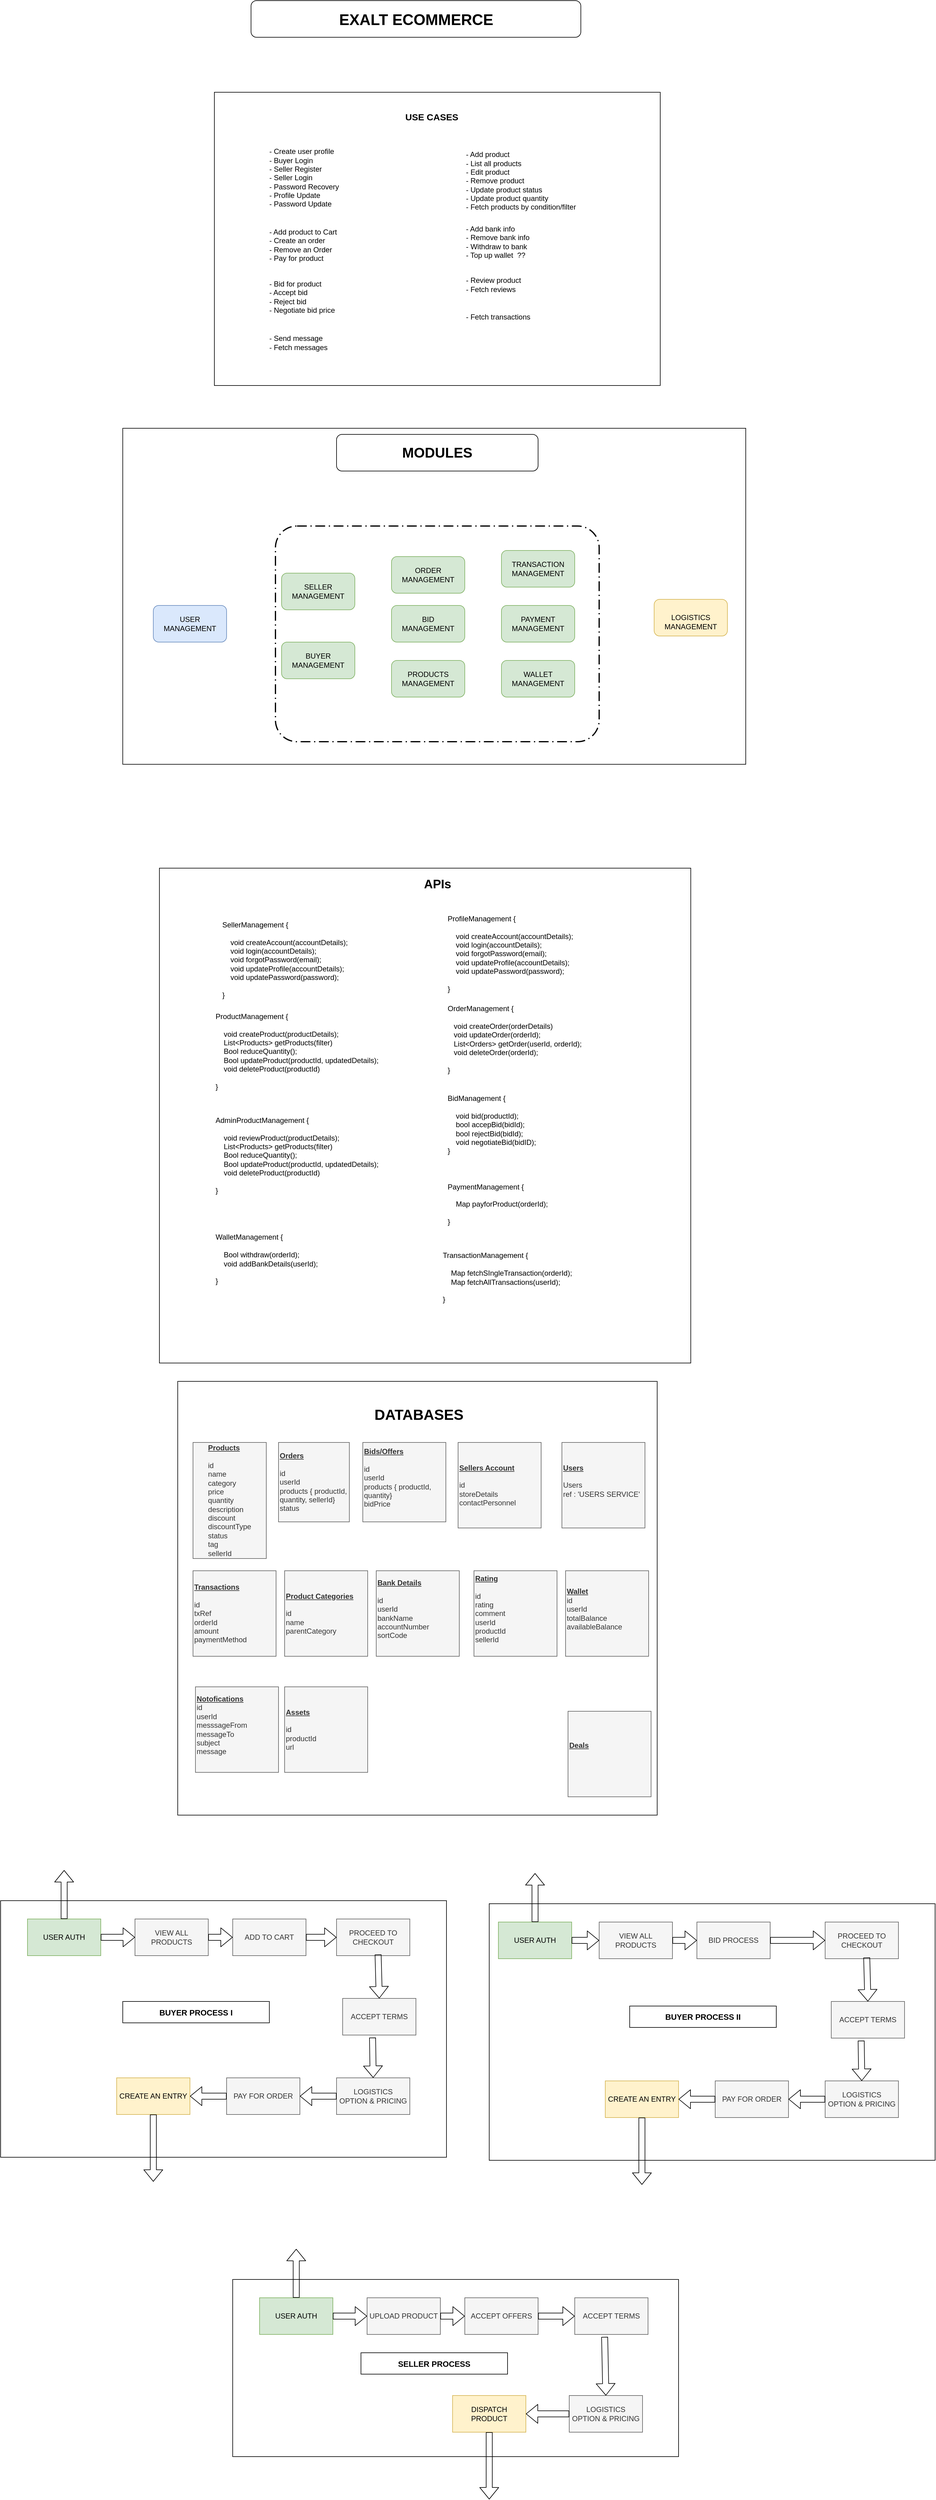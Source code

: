<mxfile version="13.10.9" type="github">
  <diagram id="UuZhmUdmX4yuoK8yi-S7" name="Page-1">
    <mxGraphModel dx="2205" dy="1874" grid="1" gridSize="10" guides="1" tooltips="1" connect="1" arrows="1" fold="1" page="1" pageScale="1" pageWidth="850" pageHeight="1100" math="0" shadow="0">
      <root>
        <mxCell id="0" />
        <mxCell id="1" parent="0" />
        <mxCell id="-Z-ljQj2vWDSDY2S1QIg-4" value="" style="group" parent="1" vertex="1" connectable="0">
          <mxGeometry x="-320" y="-1050" width="540" height="60" as="geometry" />
        </mxCell>
        <mxCell id="-Z-ljQj2vWDSDY2S1QIg-2" value="" style="rounded=1;whiteSpace=wrap;html=1;" parent="-Z-ljQj2vWDSDY2S1QIg-4" vertex="1">
          <mxGeometry width="540" height="60" as="geometry" />
        </mxCell>
        <mxCell id="-Z-ljQj2vWDSDY2S1QIg-3" value="&lt;b&gt;&lt;font style=&quot;font-size: 25px&quot;&gt;EXALT ECOMMERCE&lt;/font&gt;&lt;/b&gt;" style="text;html=1;strokeColor=none;fillColor=none;align=center;verticalAlign=middle;whiteSpace=wrap;rounded=0;" parent="-Z-ljQj2vWDSDY2S1QIg-4" vertex="1">
          <mxGeometry x="107.5" y="20" width="325" height="20" as="geometry" />
        </mxCell>
        <mxCell id="aUCLwjhKMkJwzNFTgkLH-29" value="" style="group" vertex="1" connectable="0" parent="1">
          <mxGeometry x="-380" y="-900" width="730" height="480" as="geometry" />
        </mxCell>
        <mxCell id="-Z-ljQj2vWDSDY2S1QIg-45" value="" style="rounded=0;whiteSpace=wrap;html=1;" parent="aUCLwjhKMkJwzNFTgkLH-29" vertex="1">
          <mxGeometry width="730" height="480" as="geometry" />
        </mxCell>
        <mxCell id="-Z-ljQj2vWDSDY2S1QIg-5" value="&lt;b&gt;&lt;font style=&quot;font-size: 15px&quot;&gt;USE CASES&lt;/font&gt;&lt;/b&gt;" style="text;html=1;strokeColor=none;fillColor=none;align=center;verticalAlign=middle;whiteSpace=wrap;rounded=0;" parent="aUCLwjhKMkJwzNFTgkLH-29" vertex="1">
          <mxGeometry x="310" y="30" width="92" height="20" as="geometry" />
        </mxCell>
        <mxCell id="-Z-ljQj2vWDSDY2S1QIg-6" value="- Create user profile&lt;br&gt;- Buyer Login&lt;br&gt;- Seller Register&lt;br&gt;- Seller Login&lt;br&gt;- Password Recovery&lt;br&gt;- Profile Update&lt;br&gt;- Password Update" style="text;html=1;strokeColor=none;fillColor=none;align=left;verticalAlign=middle;whiteSpace=wrap;rounded=0;" parent="aUCLwjhKMkJwzNFTgkLH-29" vertex="1">
          <mxGeometry x="88" y="90" width="172" height="100" as="geometry" />
        </mxCell>
        <mxCell id="-Z-ljQj2vWDSDY2S1QIg-7" value="- Add product to Cart&lt;br&gt;- Create an order&lt;br&gt;- Remove an Order&lt;br&gt;- Pay for product" style="text;html=1;strokeColor=none;fillColor=none;align=left;verticalAlign=middle;whiteSpace=wrap;rounded=0;" parent="aUCLwjhKMkJwzNFTgkLH-29" vertex="1">
          <mxGeometry x="88" y="220" width="168" height="60" as="geometry" />
        </mxCell>
        <mxCell id="aUCLwjhKMkJwzNFTgkLH-17" value="- Add product&lt;br&gt;- List all products&lt;br&gt;- Edit product&lt;br&gt;- Remove product&lt;br&gt;- Update product status&lt;br&gt;- Update product quantity&lt;br&gt;- Fetch products by condition/filter&lt;br&gt;" style="text;html=1;strokeColor=none;fillColor=none;align=left;verticalAlign=middle;whiteSpace=wrap;rounded=0;" vertex="1" parent="aUCLwjhKMkJwzNFTgkLH-29">
          <mxGeometry x="410" y="90" width="202.5" height="110" as="geometry" />
        </mxCell>
        <mxCell id="aUCLwjhKMkJwzNFTgkLH-18" value="- Add bank info&lt;br&gt;- Remove bank info&lt;br&gt;- Withdraw to bank&lt;br&gt;- Top up wallet&amp;nbsp; ??" style="text;html=1;strokeColor=none;fillColor=none;align=left;verticalAlign=middle;whiteSpace=wrap;rounded=0;" vertex="1" parent="aUCLwjhKMkJwzNFTgkLH-29">
          <mxGeometry x="410" y="210" width="202.5" height="70" as="geometry" />
        </mxCell>
        <mxCell id="aUCLwjhKMkJwzNFTgkLH-20" value="- Bid for product&lt;br&gt;- Accept bid&lt;br&gt;- Reject bid&lt;br&gt;- Negotiate bid price" style="text;html=1;strokeColor=none;fillColor=none;align=left;verticalAlign=middle;whiteSpace=wrap;rounded=0;" vertex="1" parent="aUCLwjhKMkJwzNFTgkLH-29">
          <mxGeometry x="88" y="305" width="168" height="60" as="geometry" />
        </mxCell>
        <mxCell id="aUCLwjhKMkJwzNFTgkLH-21" value="- Review product&lt;br&gt;- Fetch reviews" style="text;html=1;strokeColor=none;fillColor=none;align=left;verticalAlign=middle;whiteSpace=wrap;rounded=0;" vertex="1" parent="aUCLwjhKMkJwzNFTgkLH-29">
          <mxGeometry x="410" y="290" width="202.5" height="50" as="geometry" />
        </mxCell>
        <mxCell id="aUCLwjhKMkJwzNFTgkLH-22" value="&lt;br&gt;- Fetch transactions" style="text;html=1;strokeColor=none;fillColor=none;align=left;verticalAlign=middle;whiteSpace=wrap;rounded=0;" vertex="1" parent="aUCLwjhKMkJwzNFTgkLH-29">
          <mxGeometry x="410" y="340" width="202.5" height="40" as="geometry" />
        </mxCell>
        <mxCell id="aUCLwjhKMkJwzNFTgkLH-23" value="- Send message&lt;br&gt;- Fetch messages" style="text;html=1;strokeColor=none;fillColor=none;align=left;verticalAlign=middle;whiteSpace=wrap;rounded=0;" vertex="1" parent="aUCLwjhKMkJwzNFTgkLH-29">
          <mxGeometry x="88" y="390" width="202.5" height="40" as="geometry" />
        </mxCell>
        <mxCell id="aUCLwjhKMkJwzNFTgkLH-31" value="" style="group" vertex="1" connectable="0" parent="1">
          <mxGeometry x="-440" y="1210" width="785" height="710" as="geometry" />
        </mxCell>
        <mxCell id="-Z-ljQj2vWDSDY2S1QIg-26" value="" style="rounded=0;whiteSpace=wrap;html=1;" parent="aUCLwjhKMkJwzNFTgkLH-31" vertex="1">
          <mxGeometry width="785" height="710" as="geometry" />
        </mxCell>
        <mxCell id="-Z-ljQj2vWDSDY2S1QIg-28" value="&lt;div style=&quot;text-align: left&quot;&gt;&lt;span&gt;&lt;b&gt;&lt;u&gt;Products&lt;/u&gt;&lt;/b&gt;&lt;/span&gt;&lt;/div&gt;&lt;div style=&quot;text-align: left&quot;&gt;&lt;span&gt;&lt;br&gt;&lt;/span&gt;&lt;/div&gt;&lt;div style=&quot;text-align: left&quot;&gt;&lt;span&gt;id&lt;/span&gt;&lt;/div&gt;&lt;div style=&quot;text-align: left&quot;&gt;&lt;span&gt;name&lt;/span&gt;&lt;/div&gt;&lt;div style=&quot;text-align: left&quot;&gt;&lt;span&gt;category&lt;/span&gt;&lt;/div&gt;&lt;div style=&quot;text-align: left&quot;&gt;price&lt;/div&gt;&lt;div style=&quot;text-align: left&quot;&gt;quantity&lt;/div&gt;&lt;div style=&quot;text-align: left&quot;&gt;description&lt;/div&gt;&lt;div style=&quot;text-align: left&quot;&gt;discount&lt;/div&gt;&lt;div style=&quot;text-align: left&quot;&gt;discountType&lt;/div&gt;&lt;div style=&quot;text-align: left&quot;&gt;status&lt;/div&gt;&lt;div style=&quot;text-align: left&quot;&gt;tag&lt;/div&gt;&lt;div style=&quot;text-align: left&quot;&gt;sellerId&lt;/div&gt;" style="rounded=0;whiteSpace=wrap;html=1;align=center;fillColor=#f5f5f5;strokeColor=#666666;fontColor=#333333;" parent="aUCLwjhKMkJwzNFTgkLH-31" vertex="1">
          <mxGeometry x="25" y="100" width="120" height="190" as="geometry" />
        </mxCell>
        <mxCell id="-Z-ljQj2vWDSDY2S1QIg-29" value="&lt;b&gt;&lt;font style=&quot;font-size: 24px&quot;&gt;DATABASES&lt;/font&gt;&lt;/b&gt;" style="text;html=1;strokeColor=none;fillColor=none;align=center;verticalAlign=middle;whiteSpace=wrap;rounded=0;" parent="aUCLwjhKMkJwzNFTgkLH-31" vertex="1">
          <mxGeometry x="295" y="30" width="200" height="50" as="geometry" />
        </mxCell>
        <mxCell id="aUCLwjhKMkJwzNFTgkLH-6" value="&lt;div&gt;&lt;b&gt;&lt;u&gt;Orders&lt;/u&gt;&lt;/b&gt;&lt;/div&gt;&lt;div&gt;&lt;span&gt;&lt;br&gt;&lt;/span&gt;&lt;/div&gt;&lt;div&gt;&lt;span&gt;id&lt;/span&gt;&lt;/div&gt;&lt;div&gt;&lt;span&gt;userId&lt;/span&gt;&lt;/div&gt;&lt;div&gt;&lt;span&gt;products { productId, quantity, sellerId}&lt;/span&gt;&lt;/div&gt;&lt;div&gt;&lt;span&gt;status&lt;/span&gt;&lt;br&gt;&lt;/div&gt;" style="rounded=0;whiteSpace=wrap;html=1;align=left;fillColor=#f5f5f5;strokeColor=#666666;fontColor=#333333;" vertex="1" parent="aUCLwjhKMkJwzNFTgkLH-31">
          <mxGeometry x="165" y="100" width="116" height="130" as="geometry" />
        </mxCell>
        <mxCell id="aUCLwjhKMkJwzNFTgkLH-7" value="&lt;div&gt;&lt;b&gt;&lt;u&gt;Bids/Offers&lt;/u&gt;&lt;/b&gt;&lt;/div&gt;&lt;div&gt;&lt;span&gt;&lt;br&gt;&lt;/span&gt;&lt;/div&gt;&lt;div&gt;&lt;span&gt;id&lt;/span&gt;&lt;/div&gt;&lt;div&gt;&lt;span&gt;userId&lt;/span&gt;&lt;/div&gt;&lt;div&gt;&lt;span&gt;products { productId, quantity}&lt;/span&gt;&lt;/div&gt;&lt;div&gt;&lt;span&gt;bidPrice&lt;/span&gt;&lt;span&gt;&amp;nbsp;&lt;/span&gt;&lt;/div&gt;&lt;div&gt;&lt;br&gt;&lt;/div&gt;" style="rounded=0;whiteSpace=wrap;html=1;align=left;fillColor=#f5f5f5;strokeColor=#666666;fontColor=#333333;" vertex="1" parent="aUCLwjhKMkJwzNFTgkLH-31">
          <mxGeometry x="303" y="100" width="136" height="130" as="geometry" />
        </mxCell>
        <mxCell id="aUCLwjhKMkJwzNFTgkLH-8" value="&lt;div&gt;&lt;b&gt;&lt;u&gt;Sellers Account&lt;/u&gt;&lt;/b&gt;&lt;/div&gt;&lt;div&gt;&lt;span&gt;&lt;br&gt;&lt;/span&gt;&lt;/div&gt;&lt;div&gt;&lt;span&gt;id&lt;/span&gt;&lt;/div&gt;&lt;div&gt;storeDetails&lt;/div&gt;&lt;div&gt;contactPersonnel&lt;/div&gt;" style="rounded=0;whiteSpace=wrap;html=1;align=left;fillColor=#f5f5f5;strokeColor=#666666;fontColor=#333333;" vertex="1" parent="aUCLwjhKMkJwzNFTgkLH-31">
          <mxGeometry x="459" y="100" width="136" height="140" as="geometry" />
        </mxCell>
        <mxCell id="aUCLwjhKMkJwzNFTgkLH-9" value="&lt;div&gt;&lt;b&gt;&lt;u&gt;Users&lt;/u&gt;&lt;/b&gt;&lt;/div&gt;&lt;div&gt;&lt;span&gt;&lt;br&gt;&lt;/span&gt;&lt;/div&gt;&lt;div&gt;Users&lt;/div&gt;&lt;div&gt;ref : &#39;USERS SERVICE&#39;&lt;/div&gt;&lt;div&gt;&lt;br&gt;&lt;/div&gt;" style="rounded=0;whiteSpace=wrap;html=1;align=left;fillColor=#f5f5f5;strokeColor=#666666;fontColor=#333333;" vertex="1" parent="aUCLwjhKMkJwzNFTgkLH-31">
          <mxGeometry x="629" y="100" width="136" height="140" as="geometry" />
        </mxCell>
        <mxCell id="aUCLwjhKMkJwzNFTgkLH-10" value="&lt;div&gt;&lt;b&gt;&lt;u&gt;Transactions&lt;/u&gt;&lt;/b&gt;&lt;/div&gt;&lt;div&gt;&lt;span&gt;&lt;br&gt;&lt;/span&gt;&lt;/div&gt;&lt;div&gt;&lt;span&gt;id&lt;/span&gt;&lt;/div&gt;&lt;div&gt;&lt;span&gt;txRef&lt;/span&gt;&lt;/div&gt;&lt;div&gt;&lt;span&gt;orderId&lt;/span&gt;&lt;/div&gt;&lt;div&gt;amount&lt;/div&gt;&lt;div&gt;paymentMethod&lt;/div&gt;" style="rounded=0;whiteSpace=wrap;html=1;align=left;fillColor=#f5f5f5;strokeColor=#666666;fontColor=#333333;" vertex="1" parent="aUCLwjhKMkJwzNFTgkLH-31">
          <mxGeometry x="25" y="310" width="136" height="140" as="geometry" />
        </mxCell>
        <mxCell id="aUCLwjhKMkJwzNFTgkLH-11" value="&lt;div&gt;&lt;b&gt;&lt;u&gt;Product Categories&lt;/u&gt;&lt;/b&gt;&lt;/div&gt;&lt;div&gt;&lt;span&gt;&lt;br&gt;&lt;/span&gt;&lt;/div&gt;&lt;div&gt;&lt;span&gt;id&lt;/span&gt;&lt;/div&gt;&lt;div&gt;name&lt;/div&gt;&lt;div&gt;parentCategory&lt;/div&gt;" style="rounded=0;whiteSpace=wrap;html=1;align=left;fillColor=#f5f5f5;strokeColor=#666666;fontColor=#333333;" vertex="1" parent="aUCLwjhKMkJwzNFTgkLH-31">
          <mxGeometry x="175" y="310" width="136" height="140" as="geometry" />
        </mxCell>
        <mxCell id="aUCLwjhKMkJwzNFTgkLH-12" value="&lt;div&gt;&lt;b&gt;&lt;u&gt;Bank Details&lt;/u&gt;&lt;/b&gt;&lt;/div&gt;&lt;div&gt;&lt;span&gt;&lt;br&gt;&lt;/span&gt;&lt;/div&gt;&lt;div&gt;&lt;span&gt;id&lt;/span&gt;&lt;/div&gt;&lt;div&gt;userId&lt;/div&gt;&lt;div&gt;bankName&lt;/div&gt;&lt;div&gt;accountNumber&lt;/div&gt;&lt;div&gt;sortCode&lt;/div&gt;&lt;div&gt;&lt;br&gt;&lt;/div&gt;" style="rounded=0;whiteSpace=wrap;html=1;align=left;fillColor=#f5f5f5;strokeColor=#666666;fontColor=#333333;" vertex="1" parent="aUCLwjhKMkJwzNFTgkLH-31">
          <mxGeometry x="325" y="310" width="136" height="140" as="geometry" />
        </mxCell>
        <mxCell id="aUCLwjhKMkJwzNFTgkLH-13" value="&lt;div&gt;&lt;b&gt;&lt;u&gt;Rating&lt;/u&gt;&lt;/b&gt;&lt;/div&gt;&lt;div&gt;&lt;span&gt;&lt;br&gt;&lt;/span&gt;&lt;/div&gt;&lt;div&gt;&lt;span&gt;id&lt;/span&gt;&lt;/div&gt;&lt;div&gt;rating&lt;/div&gt;&lt;div&gt;comment&lt;/div&gt;&lt;div&gt;userId&lt;/div&gt;&lt;div&gt;productId&lt;/div&gt;&lt;div&gt;sellerId&lt;/div&gt;&lt;div&gt;&lt;br&gt;&lt;/div&gt;" style="rounded=0;whiteSpace=wrap;html=1;align=left;fillColor=#f5f5f5;strokeColor=#666666;fontColor=#333333;" vertex="1" parent="aUCLwjhKMkJwzNFTgkLH-31">
          <mxGeometry x="485" y="310" width="136" height="140" as="geometry" />
        </mxCell>
        <mxCell id="aUCLwjhKMkJwzNFTgkLH-14" value="&lt;div&gt;&lt;b&gt;&lt;u&gt;Wallet&lt;/u&gt;&lt;/b&gt;&lt;/div&gt;&lt;div&gt;id&lt;/div&gt;&lt;div&gt;userId&lt;/div&gt;&lt;div&gt;totalBalance&lt;/div&gt;&lt;div&gt;availableBalance&lt;/div&gt;&lt;div&gt;&lt;br&gt;&lt;/div&gt;" style="rounded=0;whiteSpace=wrap;html=1;align=left;fillColor=#f5f5f5;strokeColor=#666666;fontColor=#333333;" vertex="1" parent="aUCLwjhKMkJwzNFTgkLH-31">
          <mxGeometry x="635" y="310" width="136" height="140" as="geometry" />
        </mxCell>
        <mxCell id="aUCLwjhKMkJwzNFTgkLH-15" value="&lt;div&gt;&lt;b&gt;&lt;u&gt;Assets&lt;/u&gt;&lt;/b&gt;&lt;/div&gt;&lt;div&gt;&lt;br&gt;&lt;/div&gt;&lt;div&gt;id&lt;/div&gt;&lt;div&gt;productId&lt;/div&gt;&lt;div&gt;url&lt;/div&gt;" style="rounded=0;whiteSpace=wrap;html=1;align=left;fillColor=#f5f5f5;strokeColor=#666666;fontColor=#333333;" vertex="1" parent="aUCLwjhKMkJwzNFTgkLH-31">
          <mxGeometry x="175" y="500" width="136" height="140" as="geometry" />
        </mxCell>
        <mxCell id="aUCLwjhKMkJwzNFTgkLH-16" value="&lt;div&gt;&lt;b&gt;&lt;u&gt;Notofications&lt;/u&gt;&lt;/b&gt;&lt;/div&gt;&lt;div&gt;id&lt;/div&gt;&lt;div&gt;userId&lt;/div&gt;&lt;div&gt;messsageFrom&lt;/div&gt;&lt;div&gt;messageTo&lt;/div&gt;&lt;div&gt;subject&lt;/div&gt;&lt;div&gt;message&lt;/div&gt;&lt;div&gt;&lt;br&gt;&lt;/div&gt;" style="rounded=0;whiteSpace=wrap;html=1;align=left;fillColor=#f5f5f5;strokeColor=#666666;fontColor=#333333;" vertex="1" parent="aUCLwjhKMkJwzNFTgkLH-31">
          <mxGeometry x="29" y="500" width="136" height="140" as="geometry" />
        </mxCell>
        <mxCell id="aUCLwjhKMkJwzNFTgkLH-19" value="&lt;div&gt;&lt;b&gt;&lt;u&gt;Deals&lt;/u&gt;&lt;/b&gt;&lt;/div&gt;&lt;div&gt;&lt;br&gt;&lt;/div&gt;&lt;div&gt;&lt;br&gt;&lt;/div&gt;" style="rounded=0;whiteSpace=wrap;html=1;align=left;fillColor=#f5f5f5;strokeColor=#666666;fontColor=#333333;" vertex="1" parent="aUCLwjhKMkJwzNFTgkLH-31">
          <mxGeometry x="639" y="540" width="136" height="140" as="geometry" />
        </mxCell>
        <mxCell id="-Z-ljQj2vWDSDY2S1QIg-21" value="" style="rounded=0;whiteSpace=wrap;html=1;" parent="1" vertex="1">
          <mxGeometry x="-470" y="370" width="870" height="810" as="geometry" />
        </mxCell>
        <mxCell id="-Z-ljQj2vWDSDY2S1QIg-22" value="&lt;font style=&quot;font-size: 20px&quot;&gt;&lt;b&gt;APIs&lt;/b&gt;&lt;/font&gt;" style="text;html=1;strokeColor=none;fillColor=none;align=center;verticalAlign=middle;whiteSpace=wrap;rounded=0;" parent="1" vertex="1">
          <mxGeometry x="-62.5" y="380" width="95" height="30" as="geometry" />
        </mxCell>
        <mxCell id="-Z-ljQj2vWDSDY2S1QIg-23" value="SellerManagement {&lt;br&gt;&lt;br&gt;&amp;nbsp; &amp;nbsp; void createAccount(accountDetails);&lt;br&gt;&amp;nbsp; &amp;nbsp; void login(accountDetails);&lt;br&gt;&amp;nbsp; &amp;nbsp; void forgotPassword(email);&lt;br&gt;&amp;nbsp; &amp;nbsp; void updateProfile(accountDetails);&lt;br&gt;&amp;nbsp; &amp;nbsp; void updatePassword(password);&lt;br&gt;&amp;nbsp;&lt;br&gt;}" style="text;html=1;strokeColor=none;fillColor=none;align=left;verticalAlign=middle;whiteSpace=wrap;rounded=0;" parent="1" vertex="1">
          <mxGeometry x="-369" y="450" width="300" height="140" as="geometry" />
        </mxCell>
        <mxCell id="-Z-ljQj2vWDSDY2S1QIg-24" value="OrderManagement {&lt;br&gt;&lt;br&gt;&amp;nbsp; &amp;nbsp;void createOrder(orderDetails)&lt;br&gt;&amp;nbsp; &amp;nbsp;void updateOrder(orderId);&lt;br&gt;&amp;nbsp; &amp;nbsp;List&amp;lt;Orders&amp;gt; getOrder(userId, orderId);&lt;br&gt;&amp;nbsp; &amp;nbsp;void deleteOrder(orderId);&lt;br&gt;&lt;br&gt;}" style="text;html=1;strokeColor=none;fillColor=none;align=left;verticalAlign=middle;whiteSpace=wrap;rounded=0;" parent="1" vertex="1">
          <mxGeometry y="590" width="290" height="120" as="geometry" />
        </mxCell>
        <mxCell id="-Z-ljQj2vWDSDY2S1QIg-25" value="BidManagement {&lt;br&gt;&lt;br&gt;&amp;nbsp; &amp;nbsp; void bid(productId);&lt;br&gt;&amp;nbsp; &amp;nbsp; bool accepBid(bidId);&lt;br&gt;&amp;nbsp; &amp;nbsp; bool rejectBid(bidId);&lt;br&gt;&amp;nbsp; &amp;nbsp; void negotiateBid(bidID);&lt;br&gt;}" style="text;html=1;strokeColor=none;fillColor=none;align=left;verticalAlign=middle;whiteSpace=wrap;rounded=0;" parent="1" vertex="1">
          <mxGeometry y="730" width="260" height="120" as="geometry" />
        </mxCell>
        <mxCell id="aUCLwjhKMkJwzNFTgkLH-41" value="ProductManagement {&lt;br&gt;&lt;br&gt;&amp;nbsp; &amp;nbsp; void createProduct(productDetails);&lt;br&gt;&amp;nbsp; &amp;nbsp; List&amp;lt;Products&amp;gt; getProducts(filter)&lt;br&gt;&amp;nbsp; &amp;nbsp; Bool reduceQuantity();&lt;br&gt;&amp;nbsp; &amp;nbsp; Bool updateProduct(productId, updatedDetails);&lt;br&gt;&amp;nbsp; &amp;nbsp; void deleteProduct(productId)&lt;br&gt;&lt;br&gt;}" style="text;html=1;strokeColor=none;fillColor=none;align=left;verticalAlign=middle;whiteSpace=wrap;rounded=0;" vertex="1" parent="1">
          <mxGeometry x="-380" y="610" width="300" height="120" as="geometry" />
        </mxCell>
        <mxCell id="aUCLwjhKMkJwzNFTgkLH-42" value="ProfileManagement {&lt;br&gt;&lt;br&gt;&amp;nbsp; &amp;nbsp; void createAccount(accountDetails);&lt;br&gt;&amp;nbsp; &amp;nbsp; void login(accountDetails);&lt;br&gt;&amp;nbsp; &amp;nbsp; void forgotPassword(email);&lt;br&gt;&amp;nbsp; &amp;nbsp; void updateProfile(accountDetails);&lt;br&gt;&amp;nbsp; &amp;nbsp; void updatePassword(password);&lt;br&gt;&amp;nbsp;&lt;br&gt;}" style="text;html=1;strokeColor=none;fillColor=none;align=left;verticalAlign=middle;whiteSpace=wrap;rounded=0;" vertex="1" parent="1">
          <mxGeometry y="440" width="300" height="140" as="geometry" />
        </mxCell>
        <mxCell id="aUCLwjhKMkJwzNFTgkLH-43" value="AdminProductManagement {&lt;br&gt;&lt;br&gt;&amp;nbsp; &amp;nbsp; void reviewProduct(productDetails);&lt;br&gt;&amp;nbsp; &amp;nbsp; List&amp;lt;Products&amp;gt; getProducts(filter)&lt;br&gt;&amp;nbsp; &amp;nbsp; Bool reduceQuantity();&lt;br&gt;&amp;nbsp; &amp;nbsp; Bool updateProduct(productId, updatedDetails);&lt;br&gt;&amp;nbsp; &amp;nbsp; void deleteProduct(productId)&lt;br&gt;&lt;br&gt;}" style="text;html=1;strokeColor=none;fillColor=none;align=left;verticalAlign=middle;whiteSpace=wrap;rounded=0;" vertex="1" parent="1">
          <mxGeometry x="-380" y="780" width="300" height="120" as="geometry" />
        </mxCell>
        <mxCell id="aUCLwjhKMkJwzNFTgkLH-44" value="PaymentManagement {&lt;br&gt;&lt;br&gt;&amp;nbsp; &amp;nbsp; Map payforProduct(orderId);&lt;br&gt;&amp;nbsp; &amp;nbsp;&amp;nbsp;&lt;br&gt;}" style="text;html=1;strokeColor=none;fillColor=none;align=left;verticalAlign=middle;whiteSpace=wrap;rounded=0;" vertex="1" parent="1">
          <mxGeometry y="860" width="260" height="120" as="geometry" />
        </mxCell>
        <mxCell id="aUCLwjhKMkJwzNFTgkLH-45" value="WalletManagement {&lt;br&gt;&lt;br&gt;&amp;nbsp; &amp;nbsp; Bool withdraw(orderId);&lt;br&gt;&amp;nbsp; &amp;nbsp; void addBankDetails(userId);&lt;br&gt;&lt;br&gt;}" style="text;html=1;strokeColor=none;fillColor=none;align=left;verticalAlign=middle;whiteSpace=wrap;rounded=0;" vertex="1" parent="1">
          <mxGeometry x="-380" y="950" width="260" height="120" as="geometry" />
        </mxCell>
        <mxCell id="-Z-ljQj2vWDSDY2S1QIg-13" value="" style="rounded=0;whiteSpace=wrap;html=1;" parent="1" vertex="1">
          <mxGeometry x="-530" y="-350" width="1020" height="550" as="geometry" />
        </mxCell>
        <mxCell id="aUCLwjhKMkJwzNFTgkLH-24" value="BID&lt;br&gt;MANAGEMENT" style="rounded=1;whiteSpace=wrap;html=1;fillColor=#d5e8d4;strokeColor=#82b366;" vertex="1" parent="1">
          <mxGeometry x="-90" y="-60" width="120" height="60" as="geometry" />
        </mxCell>
        <mxCell id="aUCLwjhKMkJwzNFTgkLH-25" value="BUYER MANAGEMENT" style="rounded=1;whiteSpace=wrap;html=1;fillColor=#d5e8d4;strokeColor=#82b366;" vertex="1" parent="1">
          <mxGeometry x="-270" width="120" height="60" as="geometry" />
        </mxCell>
        <mxCell id="aUCLwjhKMkJwzNFTgkLH-26" value="SELLER MANAGEMENT" style="rounded=1;whiteSpace=wrap;html=1;fillColor=#d5e8d4;strokeColor=#82b366;" vertex="1" parent="1">
          <mxGeometry x="-270" y="-112.86" width="120" height="60" as="geometry" />
        </mxCell>
        <mxCell id="-Z-ljQj2vWDSDY2S1QIg-12" value="ORDER MANAGEMENT" style="rounded=1;whiteSpace=wrap;html=1;fillColor=#d5e8d4;strokeColor=#82b366;" parent="1" vertex="1">
          <mxGeometry x="-90" y="-140" width="120" height="60" as="geometry" />
        </mxCell>
        <mxCell id="-Z-ljQj2vWDSDY2S1QIg-10" value="PRODUCTS MANAGEMENT" style="rounded=1;whiteSpace=wrap;html=1;fillColor=#d5e8d4;strokeColor=#82b366;" parent="1" vertex="1">
          <mxGeometry x="-90" y="30" width="120" height="60" as="geometry" />
        </mxCell>
        <mxCell id="-Z-ljQj2vWDSDY2S1QIg-9" value="PAYMENT MANAGEMENT" style="rounded=1;whiteSpace=wrap;html=1;fillColor=#d5e8d4;strokeColor=#82b366;" parent="1" vertex="1">
          <mxGeometry x="90" y="-60" width="120" height="60" as="geometry" />
        </mxCell>
        <mxCell id="-Z-ljQj2vWDSDY2S1QIg-14" value="&lt;br&gt;LOGISTICS MANAGEMENT" style="rounded=1;whiteSpace=wrap;html=1;fillColor=#fff2cc;strokeColor=#d6b656;" parent="1" vertex="1">
          <mxGeometry x="340" y="-70" width="120" height="60" as="geometry" />
        </mxCell>
        <mxCell id="aUCLwjhKMkJwzNFTgkLH-27" value="WALLET MANAGEMENT" style="rounded=1;whiteSpace=wrap;html=1;fillColor=#d5e8d4;strokeColor=#82b366;" vertex="1" parent="1">
          <mxGeometry x="90" y="30.0" width="120" height="60" as="geometry" />
        </mxCell>
        <mxCell id="-Z-ljQj2vWDSDY2S1QIg-11" value="USER MANAGEMENT" style="rounded=1;whiteSpace=wrap;html=1;fillColor=#dae8fc;strokeColor=#6c8ebf;" parent="1" vertex="1">
          <mxGeometry x="-480" y="-60" width="120" height="60" as="geometry" />
        </mxCell>
        <mxCell id="aUCLwjhKMkJwzNFTgkLH-37" value="&lt;font style=&quot;font-size: 23px&quot;&gt;&lt;b&gt;MODULES&lt;/b&gt;&lt;/font&gt;" style="rounded=1;whiteSpace=wrap;html=1;" vertex="1" parent="1">
          <mxGeometry x="-180" y="-340" width="330" height="60" as="geometry" />
        </mxCell>
        <mxCell id="aUCLwjhKMkJwzNFTgkLH-28" value="" style="rounded=1;arcSize=10;dashed=1;strokeColor=#000000;fillColor=none;gradientColor=none;dashPattern=8 3 1 3;strokeWidth=2;" vertex="1" parent="1">
          <mxGeometry x="-280" y="-190" width="530" height="353" as="geometry" />
        </mxCell>
        <mxCell id="aUCLwjhKMkJwzNFTgkLH-46" value="TRANSACTION MANAGEMENT" style="rounded=1;whiteSpace=wrap;html=1;fillColor=#d5e8d4;strokeColor=#82b366;" vertex="1" parent="1">
          <mxGeometry x="90" y="-150" width="120" height="60" as="geometry" />
        </mxCell>
        <mxCell id="aUCLwjhKMkJwzNFTgkLH-47" value="TransactionManagement {&lt;br&gt;&lt;br&gt;&amp;nbsp; &amp;nbsp; Map fetchSIngleTransaction(orderId);&lt;br&gt;&amp;nbsp; &amp;nbsp; Map fetchAllTransactions(userId);&lt;br&gt;&lt;br&gt;}" style="text;html=1;strokeColor=none;fillColor=none;align=left;verticalAlign=middle;whiteSpace=wrap;rounded=0;" vertex="1" parent="1">
          <mxGeometry x="-8" y="980" width="260" height="120" as="geometry" />
        </mxCell>
        <mxCell id="-Z-ljQj2vWDSDY2S1QIg-31" value="" style="rounded=0;whiteSpace=wrap;html=1;" parent="1" vertex="1">
          <mxGeometry x="-730" y="2060" width="730" height="420" as="geometry" />
        </mxCell>
        <mxCell id="-Z-ljQj2vWDSDY2S1QIg-32" value="USER AUTH" style="rounded=0;whiteSpace=wrap;html=1;fillColor=#d5e8d4;strokeColor=#82b366;" parent="1" vertex="1">
          <mxGeometry x="-686" y="2090" width="120" height="60" as="geometry" />
        </mxCell>
        <mxCell id="-Z-ljQj2vWDSDY2S1QIg-33" value="VIEW ALL PRODUCTS" style="rounded=0;whiteSpace=wrap;html=1;fillColor=#f5f5f5;strokeColor=#666666;fontColor=#333333;" parent="1" vertex="1">
          <mxGeometry x="-510" y="2090" width="120" height="60" as="geometry" />
        </mxCell>
        <mxCell id="-Z-ljQj2vWDSDY2S1QIg-34" value="ADD TO CART" style="rounded=0;whiteSpace=wrap;html=1;fillColor=#f5f5f5;strokeColor=#666666;fontColor=#333333;" parent="1" vertex="1">
          <mxGeometry x="-350" y="2090" width="120" height="60" as="geometry" />
        </mxCell>
        <mxCell id="-Z-ljQj2vWDSDY2S1QIg-35" value="PROCEED TO CHECKOUT" style="rounded=0;whiteSpace=wrap;html=1;fillColor=#f5f5f5;strokeColor=#666666;fontColor=#333333;" parent="1" vertex="1">
          <mxGeometry x="-180" y="2090" width="120" height="60" as="geometry" />
        </mxCell>
        <mxCell id="-Z-ljQj2vWDSDY2S1QIg-36" value="ACCEPT TERMS" style="rounded=0;whiteSpace=wrap;html=1;fillColor=#f5f5f5;strokeColor=#666666;fontColor=#333333;" parent="1" vertex="1">
          <mxGeometry x="-170" y="2220" width="120" height="60" as="geometry" />
        </mxCell>
        <mxCell id="-Z-ljQj2vWDSDY2S1QIg-37" value="CREATE AN ENTRY" style="rounded=0;whiteSpace=wrap;html=1;fillColor=#fff2cc;strokeColor=#d6b656;" parent="1" vertex="1">
          <mxGeometry x="-540" y="2350" width="120" height="60" as="geometry" />
        </mxCell>
        <mxCell id="-Z-ljQj2vWDSDY2S1QIg-38" value="" style="shape=flexArrow;endArrow=classic;html=1;exitX=0.5;exitY=0;exitDx=0;exitDy=0;" parent="1" source="-Z-ljQj2vWDSDY2S1QIg-32" edge="1">
          <mxGeometry x="-730" y="2010" width="50" height="50" as="geometry">
            <mxPoint x="-630" y="2050" as="sourcePoint" />
            <mxPoint x="-626" y="2010" as="targetPoint" />
          </mxGeometry>
        </mxCell>
        <mxCell id="-Z-ljQj2vWDSDY2S1QIg-39" value="" style="shape=flexArrow;endArrow=classic;html=1;entryX=0;entryY=0.5;entryDx=0;entryDy=0;exitX=1;exitY=0.5;exitDx=0;exitDy=0;" parent="1" source="-Z-ljQj2vWDSDY2S1QIg-32" target="-Z-ljQj2vWDSDY2S1QIg-33" edge="1">
          <mxGeometry x="-730" y="2010" width="50" height="50" as="geometry">
            <mxPoint x="-570" y="2150" as="sourcePoint" />
            <mxPoint x="-520" y="2100" as="targetPoint" />
          </mxGeometry>
        </mxCell>
        <mxCell id="-Z-ljQj2vWDSDY2S1QIg-40" value="" style="shape=flexArrow;endArrow=classic;html=1;entryX=0;entryY=0.5;entryDx=0;entryDy=0;" parent="1" source="-Z-ljQj2vWDSDY2S1QIg-33" target="-Z-ljQj2vWDSDY2S1QIg-34" edge="1">
          <mxGeometry x="-730" y="2010" width="50" height="50" as="geometry">
            <mxPoint x="-390" y="2170" as="sourcePoint" />
            <mxPoint x="-319.289" y="2120" as="targetPoint" />
          </mxGeometry>
        </mxCell>
        <mxCell id="-Z-ljQj2vWDSDY2S1QIg-41" value="" style="shape=flexArrow;endArrow=classic;html=1;entryX=0;entryY=0.5;entryDx=0;entryDy=0;" parent="1" source="-Z-ljQj2vWDSDY2S1QIg-34" target="-Z-ljQj2vWDSDY2S1QIg-35" edge="1">
          <mxGeometry x="-730" y="2010" width="50" height="50" as="geometry">
            <mxPoint x="-230" y="2170" as="sourcePoint" />
            <mxPoint x="-159.289" y="2120" as="targetPoint" />
          </mxGeometry>
        </mxCell>
        <mxCell id="aUCLwjhKMkJwzNFTgkLH-48" value="PAY FOR ORDER" style="rounded=0;whiteSpace=wrap;html=1;fillColor=#f5f5f5;strokeColor=#666666;fontColor=#333333;" vertex="1" parent="1">
          <mxGeometry x="-360" y="2350" width="120" height="60" as="geometry" />
        </mxCell>
        <mxCell id="aUCLwjhKMkJwzNFTgkLH-49" value="LOGISTICS&lt;br&gt;OPTION &amp;amp; PRICING" style="rounded=0;whiteSpace=wrap;html=1;fillColor=#f5f5f5;strokeColor=#666666;fontColor=#333333;" vertex="1" parent="1">
          <mxGeometry x="-180" y="2350" width="120" height="60" as="geometry" />
        </mxCell>
        <mxCell id="aUCLwjhKMkJwzNFTgkLH-50" value="" style="shape=flexArrow;endArrow=classic;html=1;entryX=0.5;entryY=0;entryDx=0;entryDy=0;exitX=0.567;exitY=0.967;exitDx=0;exitDy=0;exitPerimeter=0;" edge="1" parent="1" source="-Z-ljQj2vWDSDY2S1QIg-35" target="-Z-ljQj2vWDSDY2S1QIg-36">
          <mxGeometry width="50" height="50" relative="1" as="geometry">
            <mxPoint x="-270" y="2240" as="sourcePoint" />
            <mxPoint x="-220" y="2190" as="targetPoint" />
          </mxGeometry>
        </mxCell>
        <mxCell id="aUCLwjhKMkJwzNFTgkLH-51" value="" style="shape=flexArrow;endArrow=classic;html=1;entryX=0.5;entryY=0;entryDx=0;entryDy=0;exitX=0.408;exitY=1.067;exitDx=0;exitDy=0;exitPerimeter=0;" edge="1" parent="1" source="-Z-ljQj2vWDSDY2S1QIg-36" target="aUCLwjhKMkJwzNFTgkLH-49">
          <mxGeometry width="50" height="50" relative="1" as="geometry">
            <mxPoint x="-150" y="2340" as="sourcePoint" />
            <mxPoint x="-100" y="2290" as="targetPoint" />
          </mxGeometry>
        </mxCell>
        <mxCell id="aUCLwjhKMkJwzNFTgkLH-52" value="" style="shape=flexArrow;endArrow=classic;html=1;entryX=1;entryY=0.5;entryDx=0;entryDy=0;exitX=0;exitY=0.5;exitDx=0;exitDy=0;" edge="1" parent="1" source="aUCLwjhKMkJwzNFTgkLH-49" target="aUCLwjhKMkJwzNFTgkLH-48">
          <mxGeometry width="50" height="50" relative="1" as="geometry">
            <mxPoint x="-290" y="2300" as="sourcePoint" />
            <mxPoint x="-240" y="2250" as="targetPoint" />
          </mxGeometry>
        </mxCell>
        <mxCell id="aUCLwjhKMkJwzNFTgkLH-53" value="" style="shape=flexArrow;endArrow=classic;html=1;entryX=1;entryY=0.5;entryDx=0;entryDy=0;exitX=0;exitY=0.5;exitDx=0;exitDy=0;" edge="1" parent="1" source="aUCLwjhKMkJwzNFTgkLH-48" target="-Z-ljQj2vWDSDY2S1QIg-37">
          <mxGeometry width="50" height="50" relative="1" as="geometry">
            <mxPoint x="-430" y="2320" as="sourcePoint" />
            <mxPoint x="-380" y="2270" as="targetPoint" />
          </mxGeometry>
        </mxCell>
        <mxCell id="aUCLwjhKMkJwzNFTgkLH-54" value="" style="shape=flexArrow;endArrow=classic;html=1;exitX=0.5;exitY=1;exitDx=0;exitDy=0;" edge="1" parent="1" source="-Z-ljQj2vWDSDY2S1QIg-37">
          <mxGeometry width="50" height="50" relative="1" as="geometry">
            <mxPoint x="-510" y="2560" as="sourcePoint" />
            <mxPoint x="-480" y="2520" as="targetPoint" />
          </mxGeometry>
        </mxCell>
        <mxCell id="aUCLwjhKMkJwzNFTgkLH-55" value="" style="rounded=0;whiteSpace=wrap;html=1;" vertex="1" parent="1">
          <mxGeometry x="70" y="2065" width="730" height="420" as="geometry" />
        </mxCell>
        <mxCell id="aUCLwjhKMkJwzNFTgkLH-56" value="USER AUTH" style="rounded=0;whiteSpace=wrap;html=1;fillColor=#d5e8d4;strokeColor=#82b366;" vertex="1" parent="1">
          <mxGeometry x="85" y="2095" width="120" height="60" as="geometry" />
        </mxCell>
        <mxCell id="aUCLwjhKMkJwzNFTgkLH-57" value="VIEW ALL PRODUCTS" style="rounded=0;whiteSpace=wrap;html=1;fillColor=#f5f5f5;strokeColor=#666666;fontColor=#333333;" vertex="1" parent="1">
          <mxGeometry x="250" y="2095" width="120" height="60" as="geometry" />
        </mxCell>
        <mxCell id="aUCLwjhKMkJwzNFTgkLH-58" value="BID PROCESS" style="rounded=0;whiteSpace=wrap;html=1;fillColor=#f5f5f5;strokeColor=#666666;fontColor=#333333;" vertex="1" parent="1">
          <mxGeometry x="410" y="2095" width="120" height="60" as="geometry" />
        </mxCell>
        <mxCell id="aUCLwjhKMkJwzNFTgkLH-59" value="PROCEED TO CHECKOUT" style="rounded=0;whiteSpace=wrap;html=1;fillColor=#f5f5f5;strokeColor=#666666;fontColor=#333333;" vertex="1" parent="1">
          <mxGeometry x="620" y="2095" width="120" height="60" as="geometry" />
        </mxCell>
        <mxCell id="aUCLwjhKMkJwzNFTgkLH-60" value="ACCEPT TERMS" style="rounded=0;whiteSpace=wrap;html=1;fillColor=#f5f5f5;strokeColor=#666666;fontColor=#333333;" vertex="1" parent="1">
          <mxGeometry x="630" y="2225" width="120" height="60" as="geometry" />
        </mxCell>
        <mxCell id="aUCLwjhKMkJwzNFTgkLH-61" value="CREATE AN ENTRY" style="rounded=0;whiteSpace=wrap;html=1;fillColor=#fff2cc;strokeColor=#d6b656;" vertex="1" parent="1">
          <mxGeometry x="260" y="2355" width="120" height="60" as="geometry" />
        </mxCell>
        <mxCell id="aUCLwjhKMkJwzNFTgkLH-62" value="" style="shape=flexArrow;endArrow=classic;html=1;exitX=0.5;exitY=0;exitDx=0;exitDy=0;" edge="1" source="aUCLwjhKMkJwzNFTgkLH-56" parent="1">
          <mxGeometry x="70" y="2015" width="50" height="50" as="geometry">
            <mxPoint x="170" y="2055" as="sourcePoint" />
            <mxPoint x="145" y="2015" as="targetPoint" />
          </mxGeometry>
        </mxCell>
        <mxCell id="aUCLwjhKMkJwzNFTgkLH-63" value="" style="shape=flexArrow;endArrow=classic;html=1;entryX=0;entryY=0.5;entryDx=0;entryDy=0;exitX=1;exitY=0.5;exitDx=0;exitDy=0;" edge="1" source="aUCLwjhKMkJwzNFTgkLH-56" target="aUCLwjhKMkJwzNFTgkLH-57" parent="1">
          <mxGeometry x="70" y="2015" width="50" height="50" as="geometry">
            <mxPoint x="230" y="2155" as="sourcePoint" />
            <mxPoint x="280" y="2105" as="targetPoint" />
          </mxGeometry>
        </mxCell>
        <mxCell id="aUCLwjhKMkJwzNFTgkLH-64" value="" style="shape=flexArrow;endArrow=classic;html=1;entryX=0;entryY=0.5;entryDx=0;entryDy=0;" edge="1" source="aUCLwjhKMkJwzNFTgkLH-57" target="aUCLwjhKMkJwzNFTgkLH-58" parent="1">
          <mxGeometry x="70" y="2015" width="50" height="50" as="geometry">
            <mxPoint x="410" y="2175" as="sourcePoint" />
            <mxPoint x="480.711" y="2125" as="targetPoint" />
          </mxGeometry>
        </mxCell>
        <mxCell id="aUCLwjhKMkJwzNFTgkLH-65" value="" style="shape=flexArrow;endArrow=classic;html=1;entryX=0;entryY=0.5;entryDx=0;entryDy=0;" edge="1" source="aUCLwjhKMkJwzNFTgkLH-58" target="aUCLwjhKMkJwzNFTgkLH-59" parent="1">
          <mxGeometry x="70" y="2015" width="50" height="50" as="geometry">
            <mxPoint x="570" y="2175" as="sourcePoint" />
            <mxPoint x="640.711" y="2125" as="targetPoint" />
          </mxGeometry>
        </mxCell>
        <mxCell id="aUCLwjhKMkJwzNFTgkLH-66" value="PAY FOR ORDER" style="rounded=0;whiteSpace=wrap;html=1;fillColor=#f5f5f5;strokeColor=#666666;fontColor=#333333;" vertex="1" parent="1">
          <mxGeometry x="440" y="2355" width="120" height="60" as="geometry" />
        </mxCell>
        <mxCell id="aUCLwjhKMkJwzNFTgkLH-67" value="LOGISTICS&lt;br&gt;OPTION &amp;amp; PRICING" style="rounded=0;whiteSpace=wrap;html=1;fillColor=#f5f5f5;strokeColor=#666666;fontColor=#333333;" vertex="1" parent="1">
          <mxGeometry x="620" y="2355" width="120" height="60" as="geometry" />
        </mxCell>
        <mxCell id="aUCLwjhKMkJwzNFTgkLH-68" value="" style="shape=flexArrow;endArrow=classic;html=1;entryX=0.5;entryY=0;entryDx=0;entryDy=0;exitX=0.567;exitY=0.967;exitDx=0;exitDy=0;exitPerimeter=0;" edge="1" source="aUCLwjhKMkJwzNFTgkLH-59" target="aUCLwjhKMkJwzNFTgkLH-60" parent="1">
          <mxGeometry width="50" height="50" relative="1" as="geometry">
            <mxPoint x="530" y="2245" as="sourcePoint" />
            <mxPoint x="580" y="2195" as="targetPoint" />
          </mxGeometry>
        </mxCell>
        <mxCell id="aUCLwjhKMkJwzNFTgkLH-69" value="" style="shape=flexArrow;endArrow=classic;html=1;entryX=0.5;entryY=0;entryDx=0;entryDy=0;exitX=0.408;exitY=1.067;exitDx=0;exitDy=0;exitPerimeter=0;" edge="1" source="aUCLwjhKMkJwzNFTgkLH-60" target="aUCLwjhKMkJwzNFTgkLH-67" parent="1">
          <mxGeometry width="50" height="50" relative="1" as="geometry">
            <mxPoint x="650" y="2345" as="sourcePoint" />
            <mxPoint x="700" y="2295" as="targetPoint" />
          </mxGeometry>
        </mxCell>
        <mxCell id="aUCLwjhKMkJwzNFTgkLH-70" value="" style="shape=flexArrow;endArrow=classic;html=1;entryX=1;entryY=0.5;entryDx=0;entryDy=0;exitX=0;exitY=0.5;exitDx=0;exitDy=0;" edge="1" source="aUCLwjhKMkJwzNFTgkLH-67" target="aUCLwjhKMkJwzNFTgkLH-66" parent="1">
          <mxGeometry width="50" height="50" relative="1" as="geometry">
            <mxPoint x="510" y="2305" as="sourcePoint" />
            <mxPoint x="560" y="2255" as="targetPoint" />
          </mxGeometry>
        </mxCell>
        <mxCell id="aUCLwjhKMkJwzNFTgkLH-71" value="" style="shape=flexArrow;endArrow=classic;html=1;entryX=1;entryY=0.5;entryDx=0;entryDy=0;exitX=0;exitY=0.5;exitDx=0;exitDy=0;" edge="1" source="aUCLwjhKMkJwzNFTgkLH-66" target="aUCLwjhKMkJwzNFTgkLH-61" parent="1">
          <mxGeometry width="50" height="50" relative="1" as="geometry">
            <mxPoint x="370" y="2325" as="sourcePoint" />
            <mxPoint x="420" y="2275" as="targetPoint" />
          </mxGeometry>
        </mxCell>
        <mxCell id="aUCLwjhKMkJwzNFTgkLH-72" value="" style="shape=flexArrow;endArrow=classic;html=1;exitX=0.5;exitY=1;exitDx=0;exitDy=0;" edge="1" source="aUCLwjhKMkJwzNFTgkLH-61" parent="1">
          <mxGeometry width="50" height="50" relative="1" as="geometry">
            <mxPoint x="290" y="2565" as="sourcePoint" />
            <mxPoint x="320" y="2525" as="targetPoint" />
          </mxGeometry>
        </mxCell>
        <mxCell id="aUCLwjhKMkJwzNFTgkLH-96" value="&lt;b&gt;&lt;font style=&quot;font-size: 13px&quot;&gt;BUYER PROCESS I&lt;/font&gt;&lt;/b&gt;" style="rounded=0;whiteSpace=wrap;html=1;" vertex="1" parent="1">
          <mxGeometry x="-530" y="2225" width="240" height="35" as="geometry" />
        </mxCell>
        <mxCell id="aUCLwjhKMkJwzNFTgkLH-97" value="&lt;b&gt;&lt;font style=&quot;font-size: 13px&quot;&gt;BUYER PROCESS II&lt;/font&gt;&lt;/b&gt;" style="rounded=0;whiteSpace=wrap;html=1;" vertex="1" parent="1">
          <mxGeometry x="300" y="2232.5" width="240" height="35" as="geometry" />
        </mxCell>
        <mxCell id="aUCLwjhKMkJwzNFTgkLH-99" value="" style="group" vertex="1" connectable="0" parent="1">
          <mxGeometry x="-350" y="2630" width="730" height="410" as="geometry" />
        </mxCell>
        <mxCell id="aUCLwjhKMkJwzNFTgkLH-73" value="" style="rounded=0;whiteSpace=wrap;html=1;" vertex="1" parent="aUCLwjhKMkJwzNFTgkLH-99">
          <mxGeometry y="50" width="730" height="290" as="geometry" />
        </mxCell>
        <mxCell id="aUCLwjhKMkJwzNFTgkLH-74" value="USER AUTH" style="rounded=0;whiteSpace=wrap;html=1;fillColor=#d5e8d4;strokeColor=#82b366;" vertex="1" parent="aUCLwjhKMkJwzNFTgkLH-99">
          <mxGeometry x="44" y="80" width="120" height="60" as="geometry" />
        </mxCell>
        <mxCell id="aUCLwjhKMkJwzNFTgkLH-75" value="UPLOAD PRODUCT" style="rounded=0;whiteSpace=wrap;html=1;fillColor=#f5f5f5;strokeColor=#666666;fontColor=#333333;" vertex="1" parent="aUCLwjhKMkJwzNFTgkLH-99">
          <mxGeometry x="220" y="80" width="120" height="60" as="geometry" />
        </mxCell>
        <mxCell id="aUCLwjhKMkJwzNFTgkLH-76" value="ACCEPT OFFERS" style="rounded=0;whiteSpace=wrap;html=1;fillColor=#f5f5f5;strokeColor=#666666;fontColor=#333333;" vertex="1" parent="aUCLwjhKMkJwzNFTgkLH-99">
          <mxGeometry x="380" y="80" width="120" height="60" as="geometry" />
        </mxCell>
        <mxCell id="aUCLwjhKMkJwzNFTgkLH-78" value="ACCEPT TERMS" style="rounded=0;whiteSpace=wrap;html=1;fillColor=#f5f5f5;strokeColor=#666666;fontColor=#333333;" vertex="1" parent="aUCLwjhKMkJwzNFTgkLH-99">
          <mxGeometry x="560" y="80" width="120" height="60" as="geometry" />
        </mxCell>
        <mxCell id="aUCLwjhKMkJwzNFTgkLH-79" value="DISPATCH PRODUCT" style="rounded=0;whiteSpace=wrap;html=1;fillColor=#fff2cc;strokeColor=#d6b656;" vertex="1" parent="aUCLwjhKMkJwzNFTgkLH-99">
          <mxGeometry x="360" y="240" width="120" height="60" as="geometry" />
        </mxCell>
        <mxCell id="aUCLwjhKMkJwzNFTgkLH-80" value="" style="shape=flexArrow;endArrow=classic;html=1;exitX=0.5;exitY=0;exitDx=0;exitDy=0;" edge="1" source="aUCLwjhKMkJwzNFTgkLH-74" parent="aUCLwjhKMkJwzNFTgkLH-99">
          <mxGeometry width="50" height="50" as="geometry">
            <mxPoint x="100" y="40" as="sourcePoint" />
            <mxPoint x="104" as="targetPoint" />
          </mxGeometry>
        </mxCell>
        <mxCell id="aUCLwjhKMkJwzNFTgkLH-81" value="" style="shape=flexArrow;endArrow=classic;html=1;entryX=0;entryY=0.5;entryDx=0;entryDy=0;exitX=1;exitY=0.5;exitDx=0;exitDy=0;" edge="1" source="aUCLwjhKMkJwzNFTgkLH-74" target="aUCLwjhKMkJwzNFTgkLH-75" parent="aUCLwjhKMkJwzNFTgkLH-99">
          <mxGeometry width="50" height="50" as="geometry">
            <mxPoint x="160" y="140" as="sourcePoint" />
            <mxPoint x="210" y="90" as="targetPoint" />
          </mxGeometry>
        </mxCell>
        <mxCell id="aUCLwjhKMkJwzNFTgkLH-82" value="" style="shape=flexArrow;endArrow=classic;html=1;entryX=0;entryY=0.5;entryDx=0;entryDy=0;" edge="1" source="aUCLwjhKMkJwzNFTgkLH-75" target="aUCLwjhKMkJwzNFTgkLH-76" parent="aUCLwjhKMkJwzNFTgkLH-99">
          <mxGeometry width="50" height="50" as="geometry">
            <mxPoint x="340" y="160" as="sourcePoint" />
            <mxPoint x="410.711" y="110" as="targetPoint" />
          </mxGeometry>
        </mxCell>
        <mxCell id="aUCLwjhKMkJwzNFTgkLH-85" value="LOGISTICS&lt;br&gt;OPTION &amp;amp; PRICING" style="rounded=0;whiteSpace=wrap;html=1;fillColor=#f5f5f5;strokeColor=#666666;fontColor=#333333;" vertex="1" parent="aUCLwjhKMkJwzNFTgkLH-99">
          <mxGeometry x="551" y="240" width="120" height="60" as="geometry" />
        </mxCell>
        <mxCell id="aUCLwjhKMkJwzNFTgkLH-87" value="" style="shape=flexArrow;endArrow=classic;html=1;entryX=0.5;entryY=0;entryDx=0;entryDy=0;exitX=0.408;exitY=1.067;exitDx=0;exitDy=0;exitPerimeter=0;" edge="1" source="aUCLwjhKMkJwzNFTgkLH-78" target="aUCLwjhKMkJwzNFTgkLH-85" parent="aUCLwjhKMkJwzNFTgkLH-99">
          <mxGeometry width="50" height="50" relative="1" as="geometry">
            <mxPoint x="580" y="330" as="sourcePoint" />
            <mxPoint x="630" y="280" as="targetPoint" />
          </mxGeometry>
        </mxCell>
        <mxCell id="aUCLwjhKMkJwzNFTgkLH-92" value="" style="shape=flexArrow;endArrow=classic;html=1;entryX=0;entryY=0.5;entryDx=0;entryDy=0;exitX=1;exitY=0.5;exitDx=0;exitDy=0;" edge="1" parent="aUCLwjhKMkJwzNFTgkLH-99" source="aUCLwjhKMkJwzNFTgkLH-76" target="aUCLwjhKMkJwzNFTgkLH-78">
          <mxGeometry width="50" height="50" relative="1" as="geometry">
            <mxPoint x="480" y="210" as="sourcePoint" />
            <mxPoint x="530" y="160" as="targetPoint" />
          </mxGeometry>
        </mxCell>
        <mxCell id="aUCLwjhKMkJwzNFTgkLH-93" value="" style="shape=flexArrow;endArrow=classic;html=1;exitX=0;exitY=0.5;exitDx=0;exitDy=0;entryX=1;entryY=0.5;entryDx=0;entryDy=0;" edge="1" parent="aUCLwjhKMkJwzNFTgkLH-99" source="aUCLwjhKMkJwzNFTgkLH-85" target="aUCLwjhKMkJwzNFTgkLH-79">
          <mxGeometry width="50" height="50" relative="1" as="geometry">
            <mxPoint x="490" y="240" as="sourcePoint" />
            <mxPoint x="540" y="190" as="targetPoint" />
          </mxGeometry>
        </mxCell>
        <mxCell id="aUCLwjhKMkJwzNFTgkLH-94" value="" style="shape=flexArrow;endArrow=classic;html=1;exitX=0.5;exitY=1;exitDx=0;exitDy=0;" edge="1" parent="aUCLwjhKMkJwzNFTgkLH-99" source="aUCLwjhKMkJwzNFTgkLH-79">
          <mxGeometry width="50" height="50" relative="1" as="geometry">
            <mxPoint x="390" y="460" as="sourcePoint" />
            <mxPoint x="420" y="410" as="targetPoint" />
          </mxGeometry>
        </mxCell>
        <mxCell id="aUCLwjhKMkJwzNFTgkLH-95" value="&lt;b&gt;&lt;font style=&quot;font-size: 13px&quot;&gt;SELLER PROCESS&lt;/font&gt;&lt;/b&gt;" style="rounded=0;whiteSpace=wrap;html=1;" vertex="1" parent="aUCLwjhKMkJwzNFTgkLH-99">
          <mxGeometry x="210" y="170" width="240" height="35" as="geometry" />
        </mxCell>
      </root>
    </mxGraphModel>
  </diagram>
</mxfile>
